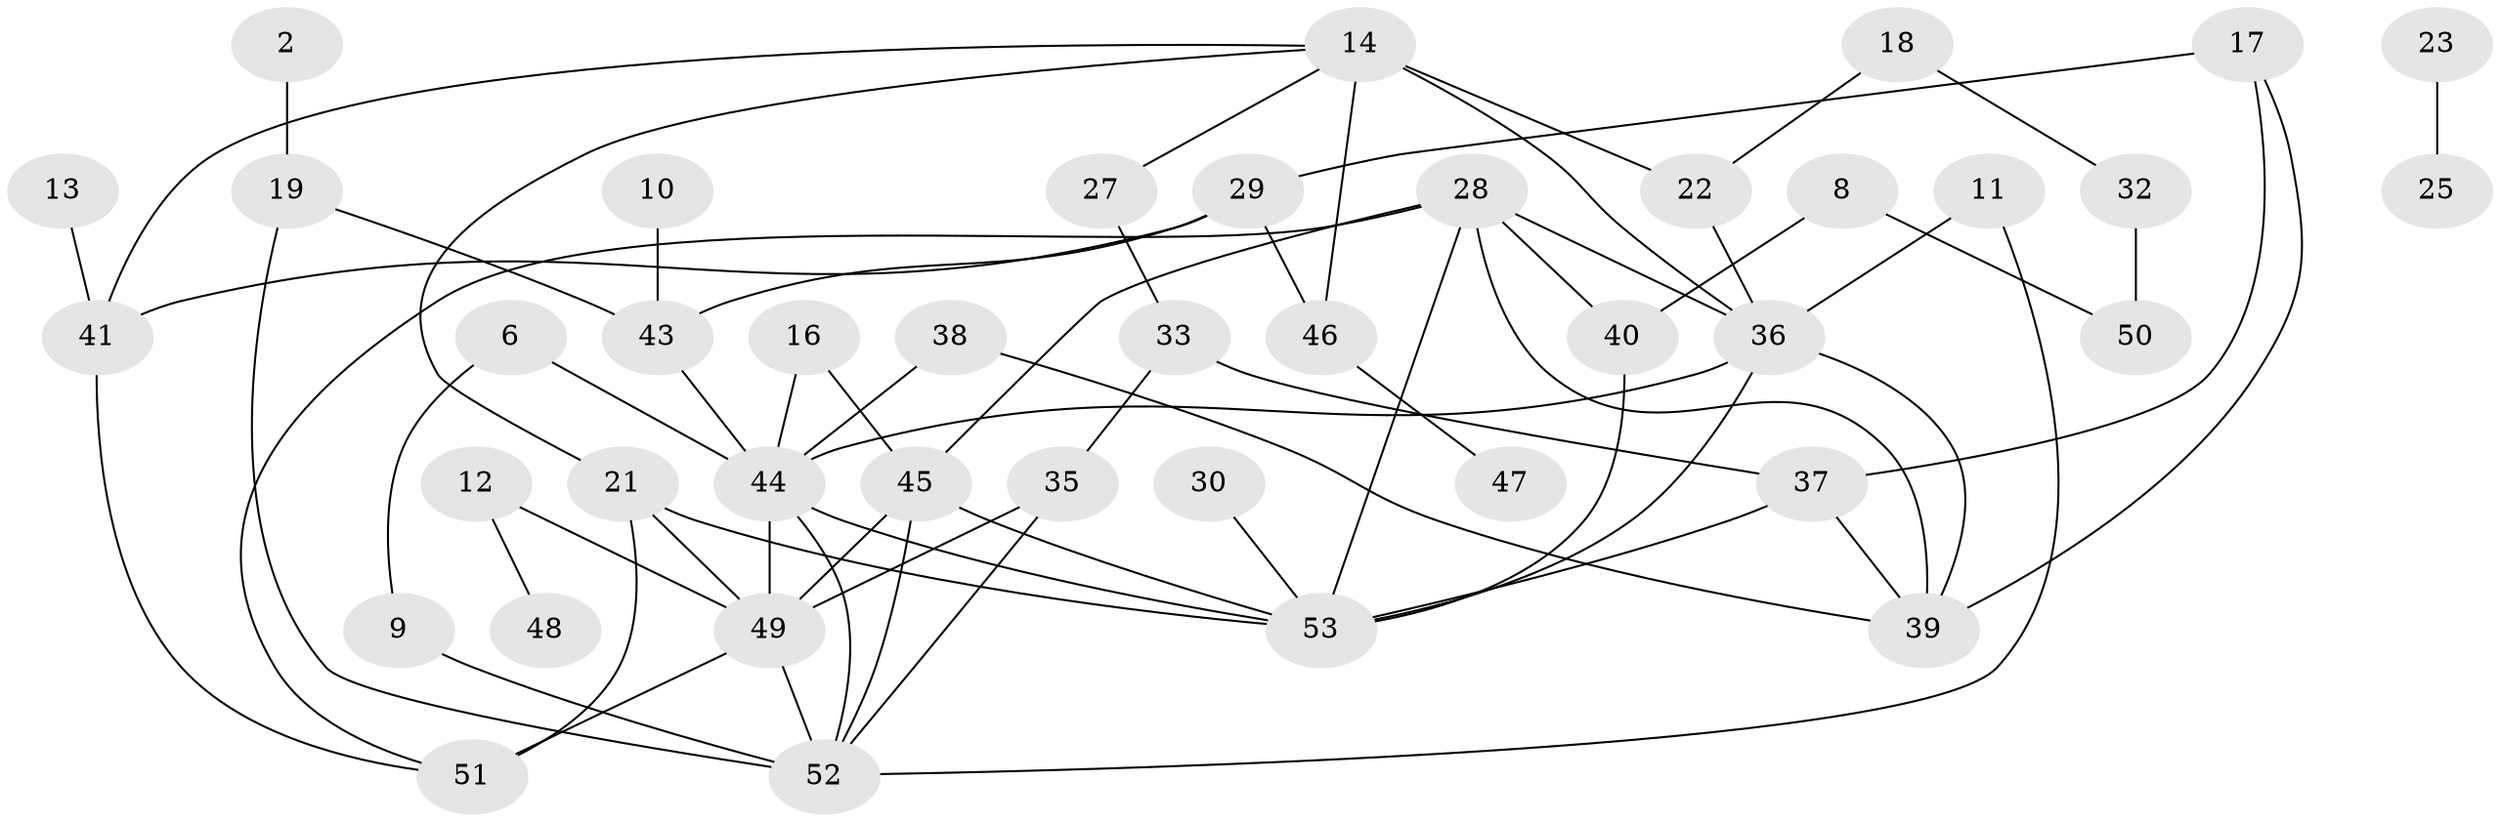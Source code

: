 // original degree distribution, {0: 0.10377358490566038, 1: 0.1509433962264151, 3: 0.27358490566037735, 5: 0.05660377358490566, 2: 0.3018867924528302, 7: 0.009433962264150943, 4: 0.08490566037735849, 6: 0.018867924528301886}
// Generated by graph-tools (version 1.1) at 2025/00/03/09/25 03:00:48]
// undirected, 41 vertices, 67 edges
graph export_dot {
graph [start="1"]
  node [color=gray90,style=filled];
  2;
  6;
  8;
  9;
  10;
  11;
  12;
  13;
  14;
  16;
  17;
  18;
  19;
  21;
  22;
  23;
  25;
  27;
  28;
  29;
  30;
  32;
  33;
  35;
  36;
  37;
  38;
  39;
  40;
  41;
  43;
  44;
  45;
  46;
  47;
  48;
  49;
  50;
  51;
  52;
  53;
  2 -- 19 [weight=1.0];
  6 -- 9 [weight=1.0];
  6 -- 44 [weight=1.0];
  8 -- 40 [weight=1.0];
  8 -- 50 [weight=1.0];
  9 -- 52 [weight=1.0];
  10 -- 43 [weight=1.0];
  11 -- 36 [weight=1.0];
  11 -- 52 [weight=1.0];
  12 -- 48 [weight=1.0];
  12 -- 49 [weight=1.0];
  13 -- 41 [weight=1.0];
  14 -- 21 [weight=1.0];
  14 -- 22 [weight=1.0];
  14 -- 27 [weight=1.0];
  14 -- 36 [weight=2.0];
  14 -- 41 [weight=1.0];
  14 -- 46 [weight=1.0];
  16 -- 44 [weight=1.0];
  16 -- 45 [weight=1.0];
  17 -- 29 [weight=1.0];
  17 -- 37 [weight=1.0];
  17 -- 39 [weight=1.0];
  18 -- 22 [weight=1.0];
  18 -- 32 [weight=1.0];
  19 -- 43 [weight=1.0];
  19 -- 52 [weight=2.0];
  21 -- 49 [weight=1.0];
  21 -- 51 [weight=1.0];
  21 -- 53 [weight=1.0];
  22 -- 36 [weight=1.0];
  23 -- 25 [weight=1.0];
  27 -- 33 [weight=1.0];
  28 -- 36 [weight=1.0];
  28 -- 39 [weight=1.0];
  28 -- 40 [weight=1.0];
  28 -- 45 [weight=1.0];
  28 -- 51 [weight=1.0];
  28 -- 53 [weight=1.0];
  29 -- 41 [weight=1.0];
  29 -- 43 [weight=1.0];
  29 -- 46 [weight=1.0];
  30 -- 53 [weight=1.0];
  32 -- 50 [weight=1.0];
  33 -- 35 [weight=1.0];
  33 -- 37 [weight=1.0];
  35 -- 49 [weight=1.0];
  35 -- 52 [weight=1.0];
  36 -- 39 [weight=1.0];
  36 -- 44 [weight=1.0];
  36 -- 53 [weight=2.0];
  37 -- 39 [weight=1.0];
  37 -- 53 [weight=1.0];
  38 -- 39 [weight=1.0];
  38 -- 44 [weight=1.0];
  40 -- 53 [weight=1.0];
  41 -- 51 [weight=1.0];
  43 -- 44 [weight=1.0];
  44 -- 49 [weight=3.0];
  44 -- 52 [weight=1.0];
  44 -- 53 [weight=1.0];
  45 -- 49 [weight=1.0];
  45 -- 52 [weight=1.0];
  45 -- 53 [weight=1.0];
  46 -- 47 [weight=1.0];
  49 -- 51 [weight=1.0];
  49 -- 52 [weight=1.0];
}
